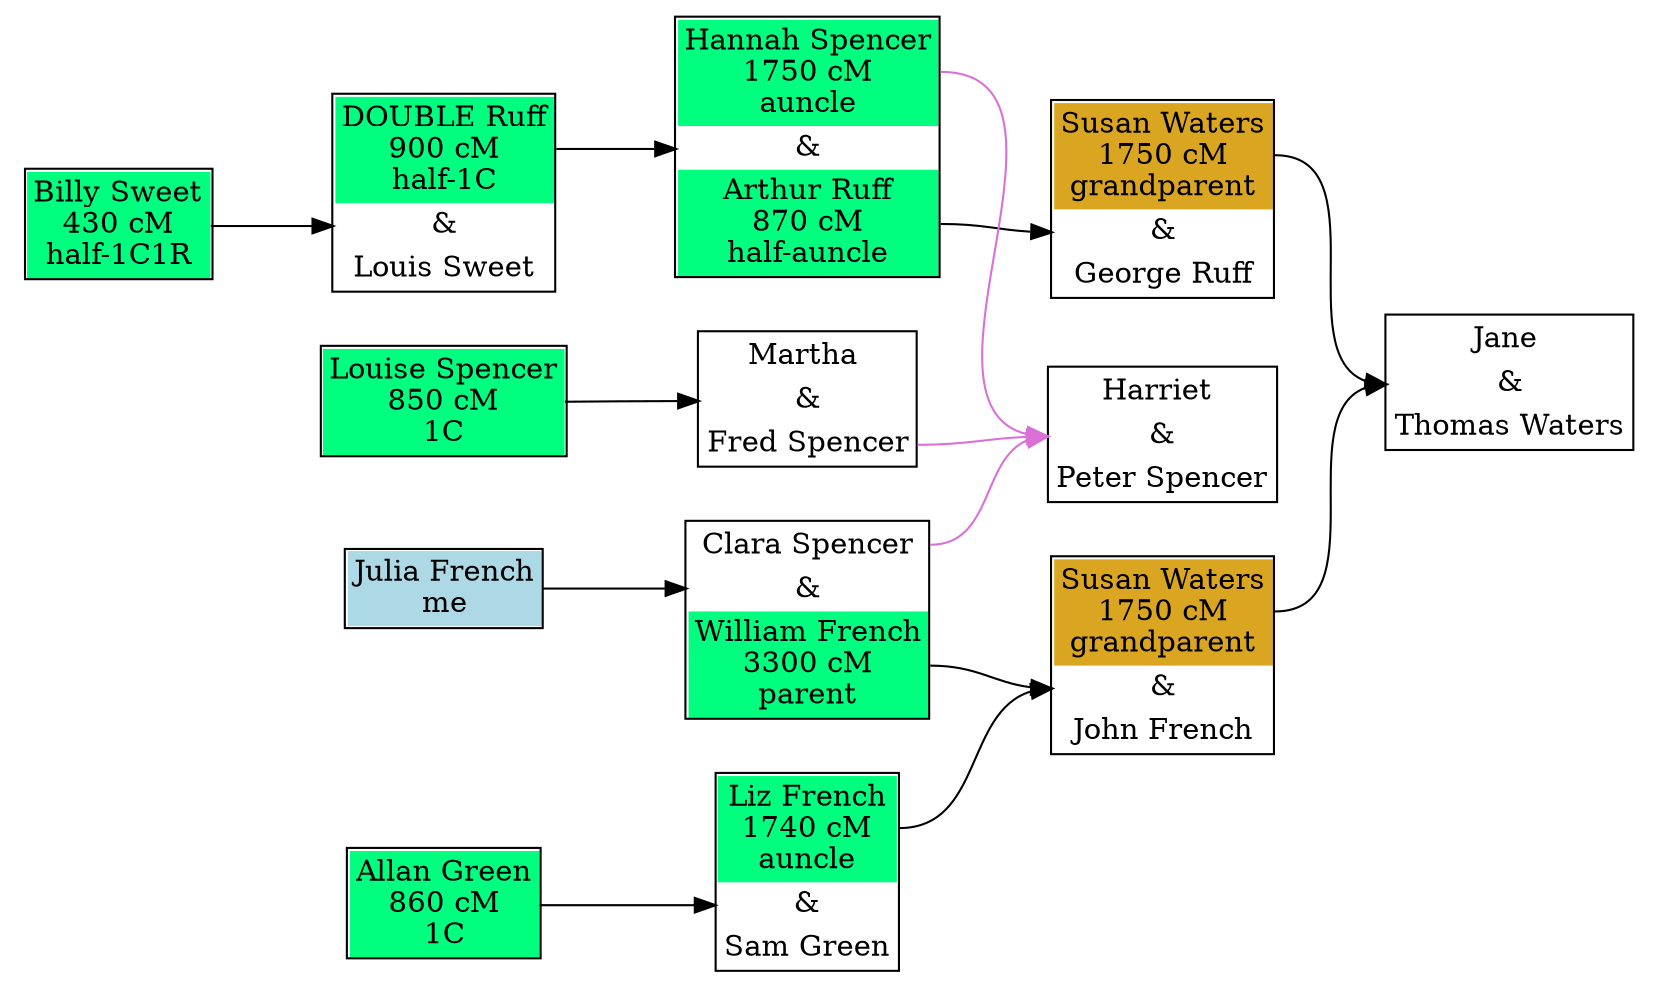 digraph family {
node [shape=plaintext];
rankdir=LR;
f2 [label=<
<table cellpadding="3" border="1" cellspacing="0" cellborder="0">
<tr><td port="w" bgcolor="goldenrod">Susan Waters<br/>1750 cM<br/>grandparent</td></tr>
<tr><td port="u">&amp;</td></tr>
<tr><td port="h">John French</td></tr>
</table>>];
f3 [label=<
<table cellpadding="3" border="1" cellspacing="0" cellborder="0">
<tr><td port="w">Clara Spencer</td></tr>
<tr><td port="u">&amp;</td></tr>
<tr><td port="h" bgcolor="springgreen">William French<br/>3300 cM<br/>parent</td></tr>
</table>>];
f4 [label=<
<table cellpadding="3" border="1" cellspacing="0" cellborder="0">
<tr><td port="w" bgcolor="springgreen">Liz French<br/>1740 cM<br/>auncle</td></tr>
<tr><td port="u">&amp;</td></tr>
<tr><td port="h">Sam Green</td></tr>
</table>>];
f5 [label=<
<table cellpadding="3" border="1" cellspacing="0" cellborder="0">
<tr><td port="w" bgcolor="goldenrod">Susan Waters<br/>1750 cM<br/>grandparent</td></tr>
<tr><td port="u">&amp;</td></tr>
<tr><td port="h">George Ruff</td></tr>
</table>>];
f1 [label=<
<table cellpadding="3" border="1" cellspacing="0" cellborder="0">
<tr><td port="w">Jane </td></tr>
<tr><td port="u">&amp;</td></tr>
<tr><td port="h">Thomas Waters</td></tr>
</table>>];
f6 [label=<
<table cellpadding="3" border="1" cellspacing="0" cellborder="0">
<tr><td port="w">Harriet </td></tr>
<tr><td port="u">&amp;</td></tr>
<tr><td port="h">Peter Spencer</td></tr>
</table>>];
f7 [label=<
<table cellpadding="3" border="1" cellspacing="0" cellborder="0">
<tr><td port="w">Martha </td></tr>
<tr><td port="u">&amp;</td></tr>
<tr><td port="h">Fred Spencer</td></tr>
</table>>];
f8 [label=<
<table cellpadding="3" border="1" cellspacing="0" cellborder="0">
<tr><td port="w" bgcolor="springgreen">Hannah Spencer<br/>1750 cM<br/>auncle</td></tr>
<tr><td port="u">&amp;</td></tr>
<tr><td port="h" bgcolor="springgreen">Arthur Ruff<br/>870 cM<br/>half-auncle</td></tr>
</table>>];
f9 [label=<
<table cellpadding="3" border="1" cellspacing="0" cellborder="0">
<tr><td port="w" bgcolor="springgreen">DOUBLE Ruff<br/>900 cM<br/>half-1C</td></tr>
<tr><td port="u">&amp;</td></tr>
<tr><td port="h">Louis Sweet</td></tr>
</table>>];
i7 [label=<
<table cellpadding="3" border="1" cellspacing="0" cellborder="0">
<tr><td port="i" bgcolor="lightblue">Julia French<br/>me</td></tr>
</table>>];
i18 [label=<
<table cellpadding="3" border="1" cellspacing="0" cellborder="0">
<tr><td port="i" bgcolor="springgreen">Louise Spencer<br/>850 cM<br/>1C</td></tr>
</table>>];
i21 [label=<
<table cellpadding="3" border="1" cellspacing="0" cellborder="0">
<tr><td port="i" bgcolor="springgreen">Billy Sweet<br/>430 cM<br/>half-1C1R</td></tr>
</table>>];
i10 [label=<
<table cellpadding="3" border="1" cellspacing="0" cellborder="0">
<tr><td port="i" bgcolor="springgreen">Allan Green<br/>860 cM<br/>1C</td></tr>
</table>>];
f7:h -> f6:u [color=orchid];
f3:w -> f6:u [color=orchid];
i10:i -> f4:u;
f4:w -> f2:u;
f8:w -> f6:u [color=orchid];
f9:w -> f8:u;
i18:i -> f7:u;
f2:w -> f1:u;
i21:i -> f9:u;
i7:i -> f3:u;
f3:h -> f2:u;
f5:w -> f1:u;
f8:h -> f5:u;
}
